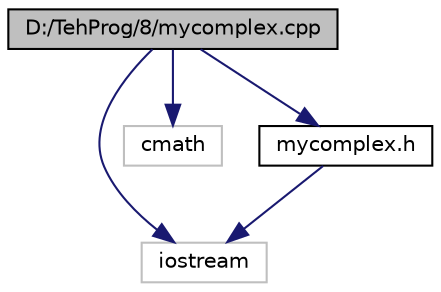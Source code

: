 digraph "D:/TehProg/8/mycomplex.cpp"
{
 // LATEX_PDF_SIZE
  edge [fontname="Helvetica",fontsize="10",labelfontname="Helvetica",labelfontsize="10"];
  node [fontname="Helvetica",fontsize="10",shape=record];
  Node1 [label="D:/TehProg/8/mycomplex.cpp",height=0.2,width=0.4,color="black", fillcolor="grey75", style="filled", fontcolor="black",tooltip="Файл с описанием методов класса Complex."];
  Node1 -> Node2 [color="midnightblue",fontsize="10",style="solid",fontname="Helvetica"];
  Node2 [label="iostream",height=0.2,width=0.4,color="grey75", fillcolor="white", style="filled",tooltip=" "];
  Node1 -> Node3 [color="midnightblue",fontsize="10",style="solid",fontname="Helvetica"];
  Node3 [label="cmath",height=0.2,width=0.4,color="grey75", fillcolor="white", style="filled",tooltip=" "];
  Node1 -> Node4 [color="midnightblue",fontsize="10",style="solid",fontname="Helvetica"];
  Node4 [label="mycomplex.h",height=0.2,width=0.4,color="black", fillcolor="white", style="filled",URL="$mycomplex_8h.html",tooltip="Заголовочный файл класса Complex."];
  Node4 -> Node2 [color="midnightblue",fontsize="10",style="solid",fontname="Helvetica"];
}
